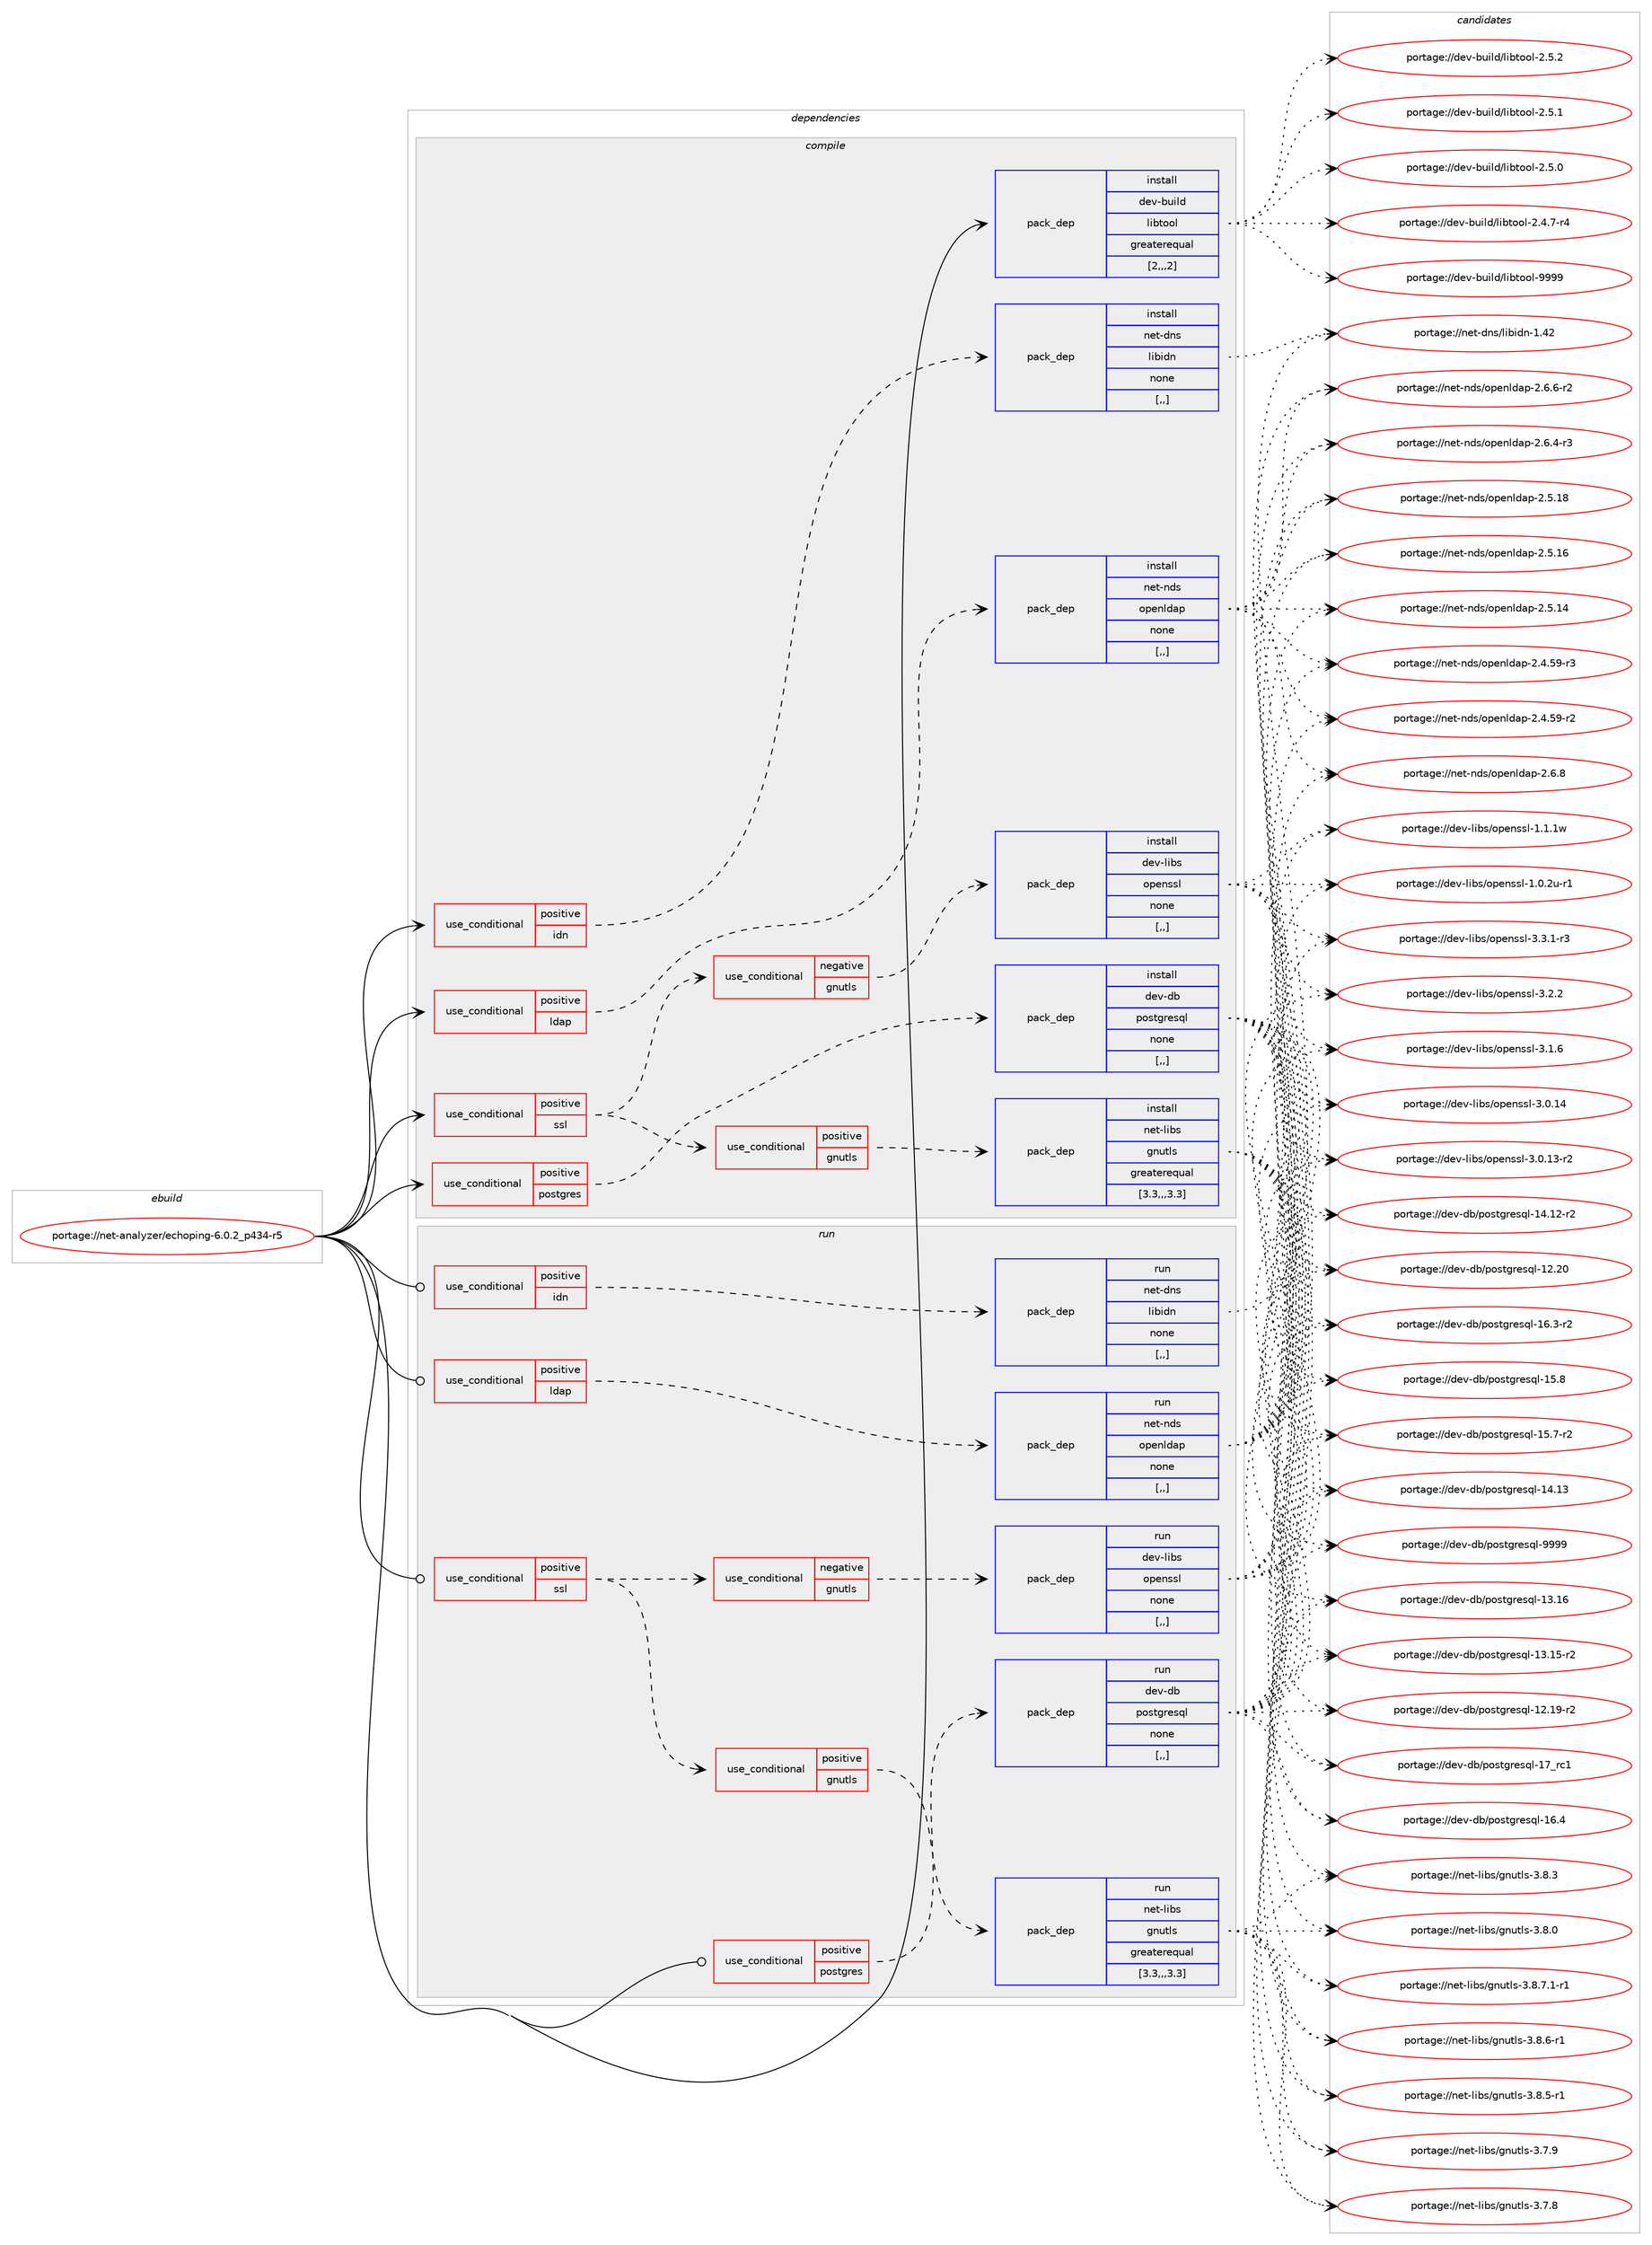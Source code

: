 digraph prolog {

# *************
# Graph options
# *************

newrank=true;
concentrate=true;
compound=true;
graph [rankdir=LR,fontname=Helvetica,fontsize=10,ranksep=1.5];#, ranksep=2.5, nodesep=0.2];
edge  [arrowhead=vee];
node  [fontname=Helvetica,fontsize=10];

# **********
# The ebuild
# **********

subgraph cluster_leftcol {
color=gray;
label=<<i>ebuild</i>>;
id [label="portage://net-analyzer/echoping-6.0.2_p434-r5", color=red, width=4, href="../net-analyzer/echoping-6.0.2_p434-r5.svg"];
}

# ****************
# The dependencies
# ****************

subgraph cluster_midcol {
color=gray;
label=<<i>dependencies</i>>;
subgraph cluster_compile {
fillcolor="#eeeeee";
style=filled;
label=<<i>compile</i>>;
subgraph cond220943 {
dependency848485 [label=<<TABLE BORDER="0" CELLBORDER="1" CELLSPACING="0" CELLPADDING="4"><TR><TD ROWSPAN="3" CELLPADDING="10">use_conditional</TD></TR><TR><TD>positive</TD></TR><TR><TD>idn</TD></TR></TABLE>>, shape=none, color=red];
subgraph pack621233 {
dependency848486 [label=<<TABLE BORDER="0" CELLBORDER="1" CELLSPACING="0" CELLPADDING="4" WIDTH="220"><TR><TD ROWSPAN="6" CELLPADDING="30">pack_dep</TD></TR><TR><TD WIDTH="110">install</TD></TR><TR><TD>net-dns</TD></TR><TR><TD>libidn</TD></TR><TR><TD>none</TD></TR><TR><TD>[,,]</TD></TR></TABLE>>, shape=none, color=blue];
}
dependency848485:e -> dependency848486:w [weight=20,style="dashed",arrowhead="vee"];
}
id:e -> dependency848485:w [weight=20,style="solid",arrowhead="vee"];
subgraph cond220944 {
dependency848487 [label=<<TABLE BORDER="0" CELLBORDER="1" CELLSPACING="0" CELLPADDING="4"><TR><TD ROWSPAN="3" CELLPADDING="10">use_conditional</TD></TR><TR><TD>positive</TD></TR><TR><TD>ldap</TD></TR></TABLE>>, shape=none, color=red];
subgraph pack621234 {
dependency848488 [label=<<TABLE BORDER="0" CELLBORDER="1" CELLSPACING="0" CELLPADDING="4" WIDTH="220"><TR><TD ROWSPAN="6" CELLPADDING="30">pack_dep</TD></TR><TR><TD WIDTH="110">install</TD></TR><TR><TD>net-nds</TD></TR><TR><TD>openldap</TD></TR><TR><TD>none</TD></TR><TR><TD>[,,]</TD></TR></TABLE>>, shape=none, color=blue];
}
dependency848487:e -> dependency848488:w [weight=20,style="dashed",arrowhead="vee"];
}
id:e -> dependency848487:w [weight=20,style="solid",arrowhead="vee"];
subgraph cond220945 {
dependency848489 [label=<<TABLE BORDER="0" CELLBORDER="1" CELLSPACING="0" CELLPADDING="4"><TR><TD ROWSPAN="3" CELLPADDING="10">use_conditional</TD></TR><TR><TD>positive</TD></TR><TR><TD>postgres</TD></TR></TABLE>>, shape=none, color=red];
subgraph pack621235 {
dependency848490 [label=<<TABLE BORDER="0" CELLBORDER="1" CELLSPACING="0" CELLPADDING="4" WIDTH="220"><TR><TD ROWSPAN="6" CELLPADDING="30">pack_dep</TD></TR><TR><TD WIDTH="110">install</TD></TR><TR><TD>dev-db</TD></TR><TR><TD>postgresql</TD></TR><TR><TD>none</TD></TR><TR><TD>[,,]</TD></TR></TABLE>>, shape=none, color=blue];
}
dependency848489:e -> dependency848490:w [weight=20,style="dashed",arrowhead="vee"];
}
id:e -> dependency848489:w [weight=20,style="solid",arrowhead="vee"];
subgraph cond220946 {
dependency848491 [label=<<TABLE BORDER="0" CELLBORDER="1" CELLSPACING="0" CELLPADDING="4"><TR><TD ROWSPAN="3" CELLPADDING="10">use_conditional</TD></TR><TR><TD>positive</TD></TR><TR><TD>ssl</TD></TR></TABLE>>, shape=none, color=red];
subgraph cond220947 {
dependency848492 [label=<<TABLE BORDER="0" CELLBORDER="1" CELLSPACING="0" CELLPADDING="4"><TR><TD ROWSPAN="3" CELLPADDING="10">use_conditional</TD></TR><TR><TD>positive</TD></TR><TR><TD>gnutls</TD></TR></TABLE>>, shape=none, color=red];
subgraph pack621236 {
dependency848493 [label=<<TABLE BORDER="0" CELLBORDER="1" CELLSPACING="0" CELLPADDING="4" WIDTH="220"><TR><TD ROWSPAN="6" CELLPADDING="30">pack_dep</TD></TR><TR><TD WIDTH="110">install</TD></TR><TR><TD>net-libs</TD></TR><TR><TD>gnutls</TD></TR><TR><TD>greaterequal</TD></TR><TR><TD>[3.3,,,3.3]</TD></TR></TABLE>>, shape=none, color=blue];
}
dependency848492:e -> dependency848493:w [weight=20,style="dashed",arrowhead="vee"];
}
dependency848491:e -> dependency848492:w [weight=20,style="dashed",arrowhead="vee"];
subgraph cond220948 {
dependency848494 [label=<<TABLE BORDER="0" CELLBORDER="1" CELLSPACING="0" CELLPADDING="4"><TR><TD ROWSPAN="3" CELLPADDING="10">use_conditional</TD></TR><TR><TD>negative</TD></TR><TR><TD>gnutls</TD></TR></TABLE>>, shape=none, color=red];
subgraph pack621237 {
dependency848495 [label=<<TABLE BORDER="0" CELLBORDER="1" CELLSPACING="0" CELLPADDING="4" WIDTH="220"><TR><TD ROWSPAN="6" CELLPADDING="30">pack_dep</TD></TR><TR><TD WIDTH="110">install</TD></TR><TR><TD>dev-libs</TD></TR><TR><TD>openssl</TD></TR><TR><TD>none</TD></TR><TR><TD>[,,]</TD></TR></TABLE>>, shape=none, color=blue];
}
dependency848494:e -> dependency848495:w [weight=20,style="dashed",arrowhead="vee"];
}
dependency848491:e -> dependency848494:w [weight=20,style="dashed",arrowhead="vee"];
}
id:e -> dependency848491:w [weight=20,style="solid",arrowhead="vee"];
subgraph pack621238 {
dependency848496 [label=<<TABLE BORDER="0" CELLBORDER="1" CELLSPACING="0" CELLPADDING="4" WIDTH="220"><TR><TD ROWSPAN="6" CELLPADDING="30">pack_dep</TD></TR><TR><TD WIDTH="110">install</TD></TR><TR><TD>dev-build</TD></TR><TR><TD>libtool</TD></TR><TR><TD>greaterequal</TD></TR><TR><TD>[2,,,2]</TD></TR></TABLE>>, shape=none, color=blue];
}
id:e -> dependency848496:w [weight=20,style="solid",arrowhead="vee"];
}
subgraph cluster_compileandrun {
fillcolor="#eeeeee";
style=filled;
label=<<i>compile and run</i>>;
}
subgraph cluster_run {
fillcolor="#eeeeee";
style=filled;
label=<<i>run</i>>;
subgraph cond220949 {
dependency848497 [label=<<TABLE BORDER="0" CELLBORDER="1" CELLSPACING="0" CELLPADDING="4"><TR><TD ROWSPAN="3" CELLPADDING="10">use_conditional</TD></TR><TR><TD>positive</TD></TR><TR><TD>idn</TD></TR></TABLE>>, shape=none, color=red];
subgraph pack621239 {
dependency848498 [label=<<TABLE BORDER="0" CELLBORDER="1" CELLSPACING="0" CELLPADDING="4" WIDTH="220"><TR><TD ROWSPAN="6" CELLPADDING="30">pack_dep</TD></TR><TR><TD WIDTH="110">run</TD></TR><TR><TD>net-dns</TD></TR><TR><TD>libidn</TD></TR><TR><TD>none</TD></TR><TR><TD>[,,]</TD></TR></TABLE>>, shape=none, color=blue];
}
dependency848497:e -> dependency848498:w [weight=20,style="dashed",arrowhead="vee"];
}
id:e -> dependency848497:w [weight=20,style="solid",arrowhead="odot"];
subgraph cond220950 {
dependency848499 [label=<<TABLE BORDER="0" CELLBORDER="1" CELLSPACING="0" CELLPADDING="4"><TR><TD ROWSPAN="3" CELLPADDING="10">use_conditional</TD></TR><TR><TD>positive</TD></TR><TR><TD>ldap</TD></TR></TABLE>>, shape=none, color=red];
subgraph pack621240 {
dependency848500 [label=<<TABLE BORDER="0" CELLBORDER="1" CELLSPACING="0" CELLPADDING="4" WIDTH="220"><TR><TD ROWSPAN="6" CELLPADDING="30">pack_dep</TD></TR><TR><TD WIDTH="110">run</TD></TR><TR><TD>net-nds</TD></TR><TR><TD>openldap</TD></TR><TR><TD>none</TD></TR><TR><TD>[,,]</TD></TR></TABLE>>, shape=none, color=blue];
}
dependency848499:e -> dependency848500:w [weight=20,style="dashed",arrowhead="vee"];
}
id:e -> dependency848499:w [weight=20,style="solid",arrowhead="odot"];
subgraph cond220951 {
dependency848501 [label=<<TABLE BORDER="0" CELLBORDER="1" CELLSPACING="0" CELLPADDING="4"><TR><TD ROWSPAN="3" CELLPADDING="10">use_conditional</TD></TR><TR><TD>positive</TD></TR><TR><TD>postgres</TD></TR></TABLE>>, shape=none, color=red];
subgraph pack621241 {
dependency848502 [label=<<TABLE BORDER="0" CELLBORDER="1" CELLSPACING="0" CELLPADDING="4" WIDTH="220"><TR><TD ROWSPAN="6" CELLPADDING="30">pack_dep</TD></TR><TR><TD WIDTH="110">run</TD></TR><TR><TD>dev-db</TD></TR><TR><TD>postgresql</TD></TR><TR><TD>none</TD></TR><TR><TD>[,,]</TD></TR></TABLE>>, shape=none, color=blue];
}
dependency848501:e -> dependency848502:w [weight=20,style="dashed",arrowhead="vee"];
}
id:e -> dependency848501:w [weight=20,style="solid",arrowhead="odot"];
subgraph cond220952 {
dependency848503 [label=<<TABLE BORDER="0" CELLBORDER="1" CELLSPACING="0" CELLPADDING="4"><TR><TD ROWSPAN="3" CELLPADDING="10">use_conditional</TD></TR><TR><TD>positive</TD></TR><TR><TD>ssl</TD></TR></TABLE>>, shape=none, color=red];
subgraph cond220953 {
dependency848504 [label=<<TABLE BORDER="0" CELLBORDER="1" CELLSPACING="0" CELLPADDING="4"><TR><TD ROWSPAN="3" CELLPADDING="10">use_conditional</TD></TR><TR><TD>positive</TD></TR><TR><TD>gnutls</TD></TR></TABLE>>, shape=none, color=red];
subgraph pack621242 {
dependency848505 [label=<<TABLE BORDER="0" CELLBORDER="1" CELLSPACING="0" CELLPADDING="4" WIDTH="220"><TR><TD ROWSPAN="6" CELLPADDING="30">pack_dep</TD></TR><TR><TD WIDTH="110">run</TD></TR><TR><TD>net-libs</TD></TR><TR><TD>gnutls</TD></TR><TR><TD>greaterequal</TD></TR><TR><TD>[3.3,,,3.3]</TD></TR></TABLE>>, shape=none, color=blue];
}
dependency848504:e -> dependency848505:w [weight=20,style="dashed",arrowhead="vee"];
}
dependency848503:e -> dependency848504:w [weight=20,style="dashed",arrowhead="vee"];
subgraph cond220954 {
dependency848506 [label=<<TABLE BORDER="0" CELLBORDER="1" CELLSPACING="0" CELLPADDING="4"><TR><TD ROWSPAN="3" CELLPADDING="10">use_conditional</TD></TR><TR><TD>negative</TD></TR><TR><TD>gnutls</TD></TR></TABLE>>, shape=none, color=red];
subgraph pack621243 {
dependency848507 [label=<<TABLE BORDER="0" CELLBORDER="1" CELLSPACING="0" CELLPADDING="4" WIDTH="220"><TR><TD ROWSPAN="6" CELLPADDING="30">pack_dep</TD></TR><TR><TD WIDTH="110">run</TD></TR><TR><TD>dev-libs</TD></TR><TR><TD>openssl</TD></TR><TR><TD>none</TD></TR><TR><TD>[,,]</TD></TR></TABLE>>, shape=none, color=blue];
}
dependency848506:e -> dependency848507:w [weight=20,style="dashed",arrowhead="vee"];
}
dependency848503:e -> dependency848506:w [weight=20,style="dashed",arrowhead="vee"];
}
id:e -> dependency848503:w [weight=20,style="solid",arrowhead="odot"];
}
}

# **************
# The candidates
# **************

subgraph cluster_choices {
rank=same;
color=gray;
label=<<i>candidates</i>>;

subgraph choice621233 {
color=black;
nodesep=1;
choice1101011164510011011547108105981051001104549465250 [label="portage://net-dns/libidn-1.42", color=red, width=4,href="../net-dns/libidn-1.42.svg"];
dependency848486:e -> choice1101011164510011011547108105981051001104549465250:w [style=dotted,weight="100"];
}
subgraph choice621234 {
color=black;
nodesep=1;
choice110101116451101001154711111210111010810097112455046544656 [label="portage://net-nds/openldap-2.6.8", color=red, width=4,href="../net-nds/openldap-2.6.8.svg"];
choice1101011164511010011547111112101110108100971124550465446544511450 [label="portage://net-nds/openldap-2.6.6-r2", color=red, width=4,href="../net-nds/openldap-2.6.6-r2.svg"];
choice1101011164511010011547111112101110108100971124550465446524511451 [label="portage://net-nds/openldap-2.6.4-r3", color=red, width=4,href="../net-nds/openldap-2.6.4-r3.svg"];
choice11010111645110100115471111121011101081009711245504653464956 [label="portage://net-nds/openldap-2.5.18", color=red, width=4,href="../net-nds/openldap-2.5.18.svg"];
choice11010111645110100115471111121011101081009711245504653464954 [label="portage://net-nds/openldap-2.5.16", color=red, width=4,href="../net-nds/openldap-2.5.16.svg"];
choice11010111645110100115471111121011101081009711245504653464952 [label="portage://net-nds/openldap-2.5.14", color=red, width=4,href="../net-nds/openldap-2.5.14.svg"];
choice110101116451101001154711111210111010810097112455046524653574511451 [label="portage://net-nds/openldap-2.4.59-r3", color=red, width=4,href="../net-nds/openldap-2.4.59-r3.svg"];
choice110101116451101001154711111210111010810097112455046524653574511450 [label="portage://net-nds/openldap-2.4.59-r2", color=red, width=4,href="../net-nds/openldap-2.4.59-r2.svg"];
dependency848488:e -> choice110101116451101001154711111210111010810097112455046544656:w [style=dotted,weight="100"];
dependency848488:e -> choice1101011164511010011547111112101110108100971124550465446544511450:w [style=dotted,weight="100"];
dependency848488:e -> choice1101011164511010011547111112101110108100971124550465446524511451:w [style=dotted,weight="100"];
dependency848488:e -> choice11010111645110100115471111121011101081009711245504653464956:w [style=dotted,weight="100"];
dependency848488:e -> choice11010111645110100115471111121011101081009711245504653464954:w [style=dotted,weight="100"];
dependency848488:e -> choice11010111645110100115471111121011101081009711245504653464952:w [style=dotted,weight="100"];
dependency848488:e -> choice110101116451101001154711111210111010810097112455046524653574511451:w [style=dotted,weight="100"];
dependency848488:e -> choice110101116451101001154711111210111010810097112455046524653574511450:w [style=dotted,weight="100"];
}
subgraph choice621235 {
color=black;
nodesep=1;
choice1001011184510098471121111151161031141011151131084557575757 [label="portage://dev-db/postgresql-9999", color=red, width=4,href="../dev-db/postgresql-9999.svg"];
choice100101118451009847112111115116103114101115113108454955951149949 [label="portage://dev-db/postgresql-17_rc1", color=red, width=4,href="../dev-db/postgresql-17_rc1.svg"];
choice1001011184510098471121111151161031141011151131084549544652 [label="portage://dev-db/postgresql-16.4", color=red, width=4,href="../dev-db/postgresql-16.4.svg"];
choice10010111845100984711211111511610311410111511310845495446514511450 [label="portage://dev-db/postgresql-16.3-r2", color=red, width=4,href="../dev-db/postgresql-16.3-r2.svg"];
choice1001011184510098471121111151161031141011151131084549534656 [label="portage://dev-db/postgresql-15.8", color=red, width=4,href="../dev-db/postgresql-15.8.svg"];
choice10010111845100984711211111511610311410111511310845495346554511450 [label="portage://dev-db/postgresql-15.7-r2", color=red, width=4,href="../dev-db/postgresql-15.7-r2.svg"];
choice100101118451009847112111115116103114101115113108454952464951 [label="portage://dev-db/postgresql-14.13", color=red, width=4,href="../dev-db/postgresql-14.13.svg"];
choice1001011184510098471121111151161031141011151131084549524649504511450 [label="portage://dev-db/postgresql-14.12-r2", color=red, width=4,href="../dev-db/postgresql-14.12-r2.svg"];
choice100101118451009847112111115116103114101115113108454951464954 [label="portage://dev-db/postgresql-13.16", color=red, width=4,href="../dev-db/postgresql-13.16.svg"];
choice1001011184510098471121111151161031141011151131084549514649534511450 [label="portage://dev-db/postgresql-13.15-r2", color=red, width=4,href="../dev-db/postgresql-13.15-r2.svg"];
choice100101118451009847112111115116103114101115113108454950465048 [label="portage://dev-db/postgresql-12.20", color=red, width=4,href="../dev-db/postgresql-12.20.svg"];
choice1001011184510098471121111151161031141011151131084549504649574511450 [label="portage://dev-db/postgresql-12.19-r2", color=red, width=4,href="../dev-db/postgresql-12.19-r2.svg"];
dependency848490:e -> choice1001011184510098471121111151161031141011151131084557575757:w [style=dotted,weight="100"];
dependency848490:e -> choice100101118451009847112111115116103114101115113108454955951149949:w [style=dotted,weight="100"];
dependency848490:e -> choice1001011184510098471121111151161031141011151131084549544652:w [style=dotted,weight="100"];
dependency848490:e -> choice10010111845100984711211111511610311410111511310845495446514511450:w [style=dotted,weight="100"];
dependency848490:e -> choice1001011184510098471121111151161031141011151131084549534656:w [style=dotted,weight="100"];
dependency848490:e -> choice10010111845100984711211111511610311410111511310845495346554511450:w [style=dotted,weight="100"];
dependency848490:e -> choice100101118451009847112111115116103114101115113108454952464951:w [style=dotted,weight="100"];
dependency848490:e -> choice1001011184510098471121111151161031141011151131084549524649504511450:w [style=dotted,weight="100"];
dependency848490:e -> choice100101118451009847112111115116103114101115113108454951464954:w [style=dotted,weight="100"];
dependency848490:e -> choice1001011184510098471121111151161031141011151131084549514649534511450:w [style=dotted,weight="100"];
dependency848490:e -> choice100101118451009847112111115116103114101115113108454950465048:w [style=dotted,weight="100"];
dependency848490:e -> choice1001011184510098471121111151161031141011151131084549504649574511450:w [style=dotted,weight="100"];
}
subgraph choice621236 {
color=black;
nodesep=1;
choice11010111645108105981154710311011711610811545514656465546494511449 [label="portage://net-libs/gnutls-3.8.7.1-r1", color=red, width=4,href="../net-libs/gnutls-3.8.7.1-r1.svg"];
choice1101011164510810598115471031101171161081154551465646544511449 [label="portage://net-libs/gnutls-3.8.6-r1", color=red, width=4,href="../net-libs/gnutls-3.8.6-r1.svg"];
choice1101011164510810598115471031101171161081154551465646534511449 [label="portage://net-libs/gnutls-3.8.5-r1", color=red, width=4,href="../net-libs/gnutls-3.8.5-r1.svg"];
choice110101116451081059811547103110117116108115455146564651 [label="portage://net-libs/gnutls-3.8.3", color=red, width=4,href="../net-libs/gnutls-3.8.3.svg"];
choice110101116451081059811547103110117116108115455146564648 [label="portage://net-libs/gnutls-3.8.0", color=red, width=4,href="../net-libs/gnutls-3.8.0.svg"];
choice110101116451081059811547103110117116108115455146554657 [label="portage://net-libs/gnutls-3.7.9", color=red, width=4,href="../net-libs/gnutls-3.7.9.svg"];
choice110101116451081059811547103110117116108115455146554656 [label="portage://net-libs/gnutls-3.7.8", color=red, width=4,href="../net-libs/gnutls-3.7.8.svg"];
dependency848493:e -> choice11010111645108105981154710311011711610811545514656465546494511449:w [style=dotted,weight="100"];
dependency848493:e -> choice1101011164510810598115471031101171161081154551465646544511449:w [style=dotted,weight="100"];
dependency848493:e -> choice1101011164510810598115471031101171161081154551465646534511449:w [style=dotted,weight="100"];
dependency848493:e -> choice110101116451081059811547103110117116108115455146564651:w [style=dotted,weight="100"];
dependency848493:e -> choice110101116451081059811547103110117116108115455146564648:w [style=dotted,weight="100"];
dependency848493:e -> choice110101116451081059811547103110117116108115455146554657:w [style=dotted,weight="100"];
dependency848493:e -> choice110101116451081059811547103110117116108115455146554656:w [style=dotted,weight="100"];
}
subgraph choice621237 {
color=black;
nodesep=1;
choice1001011184510810598115471111121011101151151084551465146494511451 [label="portage://dev-libs/openssl-3.3.1-r3", color=red, width=4,href="../dev-libs/openssl-3.3.1-r3.svg"];
choice100101118451081059811547111112101110115115108455146504650 [label="portage://dev-libs/openssl-3.2.2", color=red, width=4,href="../dev-libs/openssl-3.2.2.svg"];
choice100101118451081059811547111112101110115115108455146494654 [label="portage://dev-libs/openssl-3.1.6", color=red, width=4,href="../dev-libs/openssl-3.1.6.svg"];
choice10010111845108105981154711111210111011511510845514648464952 [label="portage://dev-libs/openssl-3.0.14", color=red, width=4,href="../dev-libs/openssl-3.0.14.svg"];
choice100101118451081059811547111112101110115115108455146484649514511450 [label="portage://dev-libs/openssl-3.0.13-r2", color=red, width=4,href="../dev-libs/openssl-3.0.13-r2.svg"];
choice100101118451081059811547111112101110115115108454946494649119 [label="portage://dev-libs/openssl-1.1.1w", color=red, width=4,href="../dev-libs/openssl-1.1.1w.svg"];
choice1001011184510810598115471111121011101151151084549464846501174511449 [label="portage://dev-libs/openssl-1.0.2u-r1", color=red, width=4,href="../dev-libs/openssl-1.0.2u-r1.svg"];
dependency848495:e -> choice1001011184510810598115471111121011101151151084551465146494511451:w [style=dotted,weight="100"];
dependency848495:e -> choice100101118451081059811547111112101110115115108455146504650:w [style=dotted,weight="100"];
dependency848495:e -> choice100101118451081059811547111112101110115115108455146494654:w [style=dotted,weight="100"];
dependency848495:e -> choice10010111845108105981154711111210111011511510845514648464952:w [style=dotted,weight="100"];
dependency848495:e -> choice100101118451081059811547111112101110115115108455146484649514511450:w [style=dotted,weight="100"];
dependency848495:e -> choice100101118451081059811547111112101110115115108454946494649119:w [style=dotted,weight="100"];
dependency848495:e -> choice1001011184510810598115471111121011101151151084549464846501174511449:w [style=dotted,weight="100"];
}
subgraph choice621238 {
color=black;
nodesep=1;
choice100101118459811710510810047108105981161111111084557575757 [label="portage://dev-build/libtool-9999", color=red, width=4,href="../dev-build/libtool-9999.svg"];
choice10010111845981171051081004710810598116111111108455046534650 [label="portage://dev-build/libtool-2.5.2", color=red, width=4,href="../dev-build/libtool-2.5.2.svg"];
choice10010111845981171051081004710810598116111111108455046534649 [label="portage://dev-build/libtool-2.5.1", color=red, width=4,href="../dev-build/libtool-2.5.1.svg"];
choice10010111845981171051081004710810598116111111108455046534648 [label="portage://dev-build/libtool-2.5.0", color=red, width=4,href="../dev-build/libtool-2.5.0.svg"];
choice100101118459811710510810047108105981161111111084550465246554511452 [label="portage://dev-build/libtool-2.4.7-r4", color=red, width=4,href="../dev-build/libtool-2.4.7-r4.svg"];
dependency848496:e -> choice100101118459811710510810047108105981161111111084557575757:w [style=dotted,weight="100"];
dependency848496:e -> choice10010111845981171051081004710810598116111111108455046534650:w [style=dotted,weight="100"];
dependency848496:e -> choice10010111845981171051081004710810598116111111108455046534649:w [style=dotted,weight="100"];
dependency848496:e -> choice10010111845981171051081004710810598116111111108455046534648:w [style=dotted,weight="100"];
dependency848496:e -> choice100101118459811710510810047108105981161111111084550465246554511452:w [style=dotted,weight="100"];
}
subgraph choice621239 {
color=black;
nodesep=1;
choice1101011164510011011547108105981051001104549465250 [label="portage://net-dns/libidn-1.42", color=red, width=4,href="../net-dns/libidn-1.42.svg"];
dependency848498:e -> choice1101011164510011011547108105981051001104549465250:w [style=dotted,weight="100"];
}
subgraph choice621240 {
color=black;
nodesep=1;
choice110101116451101001154711111210111010810097112455046544656 [label="portage://net-nds/openldap-2.6.8", color=red, width=4,href="../net-nds/openldap-2.6.8.svg"];
choice1101011164511010011547111112101110108100971124550465446544511450 [label="portage://net-nds/openldap-2.6.6-r2", color=red, width=4,href="../net-nds/openldap-2.6.6-r2.svg"];
choice1101011164511010011547111112101110108100971124550465446524511451 [label="portage://net-nds/openldap-2.6.4-r3", color=red, width=4,href="../net-nds/openldap-2.6.4-r3.svg"];
choice11010111645110100115471111121011101081009711245504653464956 [label="portage://net-nds/openldap-2.5.18", color=red, width=4,href="../net-nds/openldap-2.5.18.svg"];
choice11010111645110100115471111121011101081009711245504653464954 [label="portage://net-nds/openldap-2.5.16", color=red, width=4,href="../net-nds/openldap-2.5.16.svg"];
choice11010111645110100115471111121011101081009711245504653464952 [label="portage://net-nds/openldap-2.5.14", color=red, width=4,href="../net-nds/openldap-2.5.14.svg"];
choice110101116451101001154711111210111010810097112455046524653574511451 [label="portage://net-nds/openldap-2.4.59-r3", color=red, width=4,href="../net-nds/openldap-2.4.59-r3.svg"];
choice110101116451101001154711111210111010810097112455046524653574511450 [label="portage://net-nds/openldap-2.4.59-r2", color=red, width=4,href="../net-nds/openldap-2.4.59-r2.svg"];
dependency848500:e -> choice110101116451101001154711111210111010810097112455046544656:w [style=dotted,weight="100"];
dependency848500:e -> choice1101011164511010011547111112101110108100971124550465446544511450:w [style=dotted,weight="100"];
dependency848500:e -> choice1101011164511010011547111112101110108100971124550465446524511451:w [style=dotted,weight="100"];
dependency848500:e -> choice11010111645110100115471111121011101081009711245504653464956:w [style=dotted,weight="100"];
dependency848500:e -> choice11010111645110100115471111121011101081009711245504653464954:w [style=dotted,weight="100"];
dependency848500:e -> choice11010111645110100115471111121011101081009711245504653464952:w [style=dotted,weight="100"];
dependency848500:e -> choice110101116451101001154711111210111010810097112455046524653574511451:w [style=dotted,weight="100"];
dependency848500:e -> choice110101116451101001154711111210111010810097112455046524653574511450:w [style=dotted,weight="100"];
}
subgraph choice621241 {
color=black;
nodesep=1;
choice1001011184510098471121111151161031141011151131084557575757 [label="portage://dev-db/postgresql-9999", color=red, width=4,href="../dev-db/postgresql-9999.svg"];
choice100101118451009847112111115116103114101115113108454955951149949 [label="portage://dev-db/postgresql-17_rc1", color=red, width=4,href="../dev-db/postgresql-17_rc1.svg"];
choice1001011184510098471121111151161031141011151131084549544652 [label="portage://dev-db/postgresql-16.4", color=red, width=4,href="../dev-db/postgresql-16.4.svg"];
choice10010111845100984711211111511610311410111511310845495446514511450 [label="portage://dev-db/postgresql-16.3-r2", color=red, width=4,href="../dev-db/postgresql-16.3-r2.svg"];
choice1001011184510098471121111151161031141011151131084549534656 [label="portage://dev-db/postgresql-15.8", color=red, width=4,href="../dev-db/postgresql-15.8.svg"];
choice10010111845100984711211111511610311410111511310845495346554511450 [label="portage://dev-db/postgresql-15.7-r2", color=red, width=4,href="../dev-db/postgresql-15.7-r2.svg"];
choice100101118451009847112111115116103114101115113108454952464951 [label="portage://dev-db/postgresql-14.13", color=red, width=4,href="../dev-db/postgresql-14.13.svg"];
choice1001011184510098471121111151161031141011151131084549524649504511450 [label="portage://dev-db/postgresql-14.12-r2", color=red, width=4,href="../dev-db/postgresql-14.12-r2.svg"];
choice100101118451009847112111115116103114101115113108454951464954 [label="portage://dev-db/postgresql-13.16", color=red, width=4,href="../dev-db/postgresql-13.16.svg"];
choice1001011184510098471121111151161031141011151131084549514649534511450 [label="portage://dev-db/postgresql-13.15-r2", color=red, width=4,href="../dev-db/postgresql-13.15-r2.svg"];
choice100101118451009847112111115116103114101115113108454950465048 [label="portage://dev-db/postgresql-12.20", color=red, width=4,href="../dev-db/postgresql-12.20.svg"];
choice1001011184510098471121111151161031141011151131084549504649574511450 [label="portage://dev-db/postgresql-12.19-r2", color=red, width=4,href="../dev-db/postgresql-12.19-r2.svg"];
dependency848502:e -> choice1001011184510098471121111151161031141011151131084557575757:w [style=dotted,weight="100"];
dependency848502:e -> choice100101118451009847112111115116103114101115113108454955951149949:w [style=dotted,weight="100"];
dependency848502:e -> choice1001011184510098471121111151161031141011151131084549544652:w [style=dotted,weight="100"];
dependency848502:e -> choice10010111845100984711211111511610311410111511310845495446514511450:w [style=dotted,weight="100"];
dependency848502:e -> choice1001011184510098471121111151161031141011151131084549534656:w [style=dotted,weight="100"];
dependency848502:e -> choice10010111845100984711211111511610311410111511310845495346554511450:w [style=dotted,weight="100"];
dependency848502:e -> choice100101118451009847112111115116103114101115113108454952464951:w [style=dotted,weight="100"];
dependency848502:e -> choice1001011184510098471121111151161031141011151131084549524649504511450:w [style=dotted,weight="100"];
dependency848502:e -> choice100101118451009847112111115116103114101115113108454951464954:w [style=dotted,weight="100"];
dependency848502:e -> choice1001011184510098471121111151161031141011151131084549514649534511450:w [style=dotted,weight="100"];
dependency848502:e -> choice100101118451009847112111115116103114101115113108454950465048:w [style=dotted,weight="100"];
dependency848502:e -> choice1001011184510098471121111151161031141011151131084549504649574511450:w [style=dotted,weight="100"];
}
subgraph choice621242 {
color=black;
nodesep=1;
choice11010111645108105981154710311011711610811545514656465546494511449 [label="portage://net-libs/gnutls-3.8.7.1-r1", color=red, width=4,href="../net-libs/gnutls-3.8.7.1-r1.svg"];
choice1101011164510810598115471031101171161081154551465646544511449 [label="portage://net-libs/gnutls-3.8.6-r1", color=red, width=4,href="../net-libs/gnutls-3.8.6-r1.svg"];
choice1101011164510810598115471031101171161081154551465646534511449 [label="portage://net-libs/gnutls-3.8.5-r1", color=red, width=4,href="../net-libs/gnutls-3.8.5-r1.svg"];
choice110101116451081059811547103110117116108115455146564651 [label="portage://net-libs/gnutls-3.8.3", color=red, width=4,href="../net-libs/gnutls-3.8.3.svg"];
choice110101116451081059811547103110117116108115455146564648 [label="portage://net-libs/gnutls-3.8.0", color=red, width=4,href="../net-libs/gnutls-3.8.0.svg"];
choice110101116451081059811547103110117116108115455146554657 [label="portage://net-libs/gnutls-3.7.9", color=red, width=4,href="../net-libs/gnutls-3.7.9.svg"];
choice110101116451081059811547103110117116108115455146554656 [label="portage://net-libs/gnutls-3.7.8", color=red, width=4,href="../net-libs/gnutls-3.7.8.svg"];
dependency848505:e -> choice11010111645108105981154710311011711610811545514656465546494511449:w [style=dotted,weight="100"];
dependency848505:e -> choice1101011164510810598115471031101171161081154551465646544511449:w [style=dotted,weight="100"];
dependency848505:e -> choice1101011164510810598115471031101171161081154551465646534511449:w [style=dotted,weight="100"];
dependency848505:e -> choice110101116451081059811547103110117116108115455146564651:w [style=dotted,weight="100"];
dependency848505:e -> choice110101116451081059811547103110117116108115455146564648:w [style=dotted,weight="100"];
dependency848505:e -> choice110101116451081059811547103110117116108115455146554657:w [style=dotted,weight="100"];
dependency848505:e -> choice110101116451081059811547103110117116108115455146554656:w [style=dotted,weight="100"];
}
subgraph choice621243 {
color=black;
nodesep=1;
choice1001011184510810598115471111121011101151151084551465146494511451 [label="portage://dev-libs/openssl-3.3.1-r3", color=red, width=4,href="../dev-libs/openssl-3.3.1-r3.svg"];
choice100101118451081059811547111112101110115115108455146504650 [label="portage://dev-libs/openssl-3.2.2", color=red, width=4,href="../dev-libs/openssl-3.2.2.svg"];
choice100101118451081059811547111112101110115115108455146494654 [label="portage://dev-libs/openssl-3.1.6", color=red, width=4,href="../dev-libs/openssl-3.1.6.svg"];
choice10010111845108105981154711111210111011511510845514648464952 [label="portage://dev-libs/openssl-3.0.14", color=red, width=4,href="../dev-libs/openssl-3.0.14.svg"];
choice100101118451081059811547111112101110115115108455146484649514511450 [label="portage://dev-libs/openssl-3.0.13-r2", color=red, width=4,href="../dev-libs/openssl-3.0.13-r2.svg"];
choice100101118451081059811547111112101110115115108454946494649119 [label="portage://dev-libs/openssl-1.1.1w", color=red, width=4,href="../dev-libs/openssl-1.1.1w.svg"];
choice1001011184510810598115471111121011101151151084549464846501174511449 [label="portage://dev-libs/openssl-1.0.2u-r1", color=red, width=4,href="../dev-libs/openssl-1.0.2u-r1.svg"];
dependency848507:e -> choice1001011184510810598115471111121011101151151084551465146494511451:w [style=dotted,weight="100"];
dependency848507:e -> choice100101118451081059811547111112101110115115108455146504650:w [style=dotted,weight="100"];
dependency848507:e -> choice100101118451081059811547111112101110115115108455146494654:w [style=dotted,weight="100"];
dependency848507:e -> choice10010111845108105981154711111210111011511510845514648464952:w [style=dotted,weight="100"];
dependency848507:e -> choice100101118451081059811547111112101110115115108455146484649514511450:w [style=dotted,weight="100"];
dependency848507:e -> choice100101118451081059811547111112101110115115108454946494649119:w [style=dotted,weight="100"];
dependency848507:e -> choice1001011184510810598115471111121011101151151084549464846501174511449:w [style=dotted,weight="100"];
}
}

}
